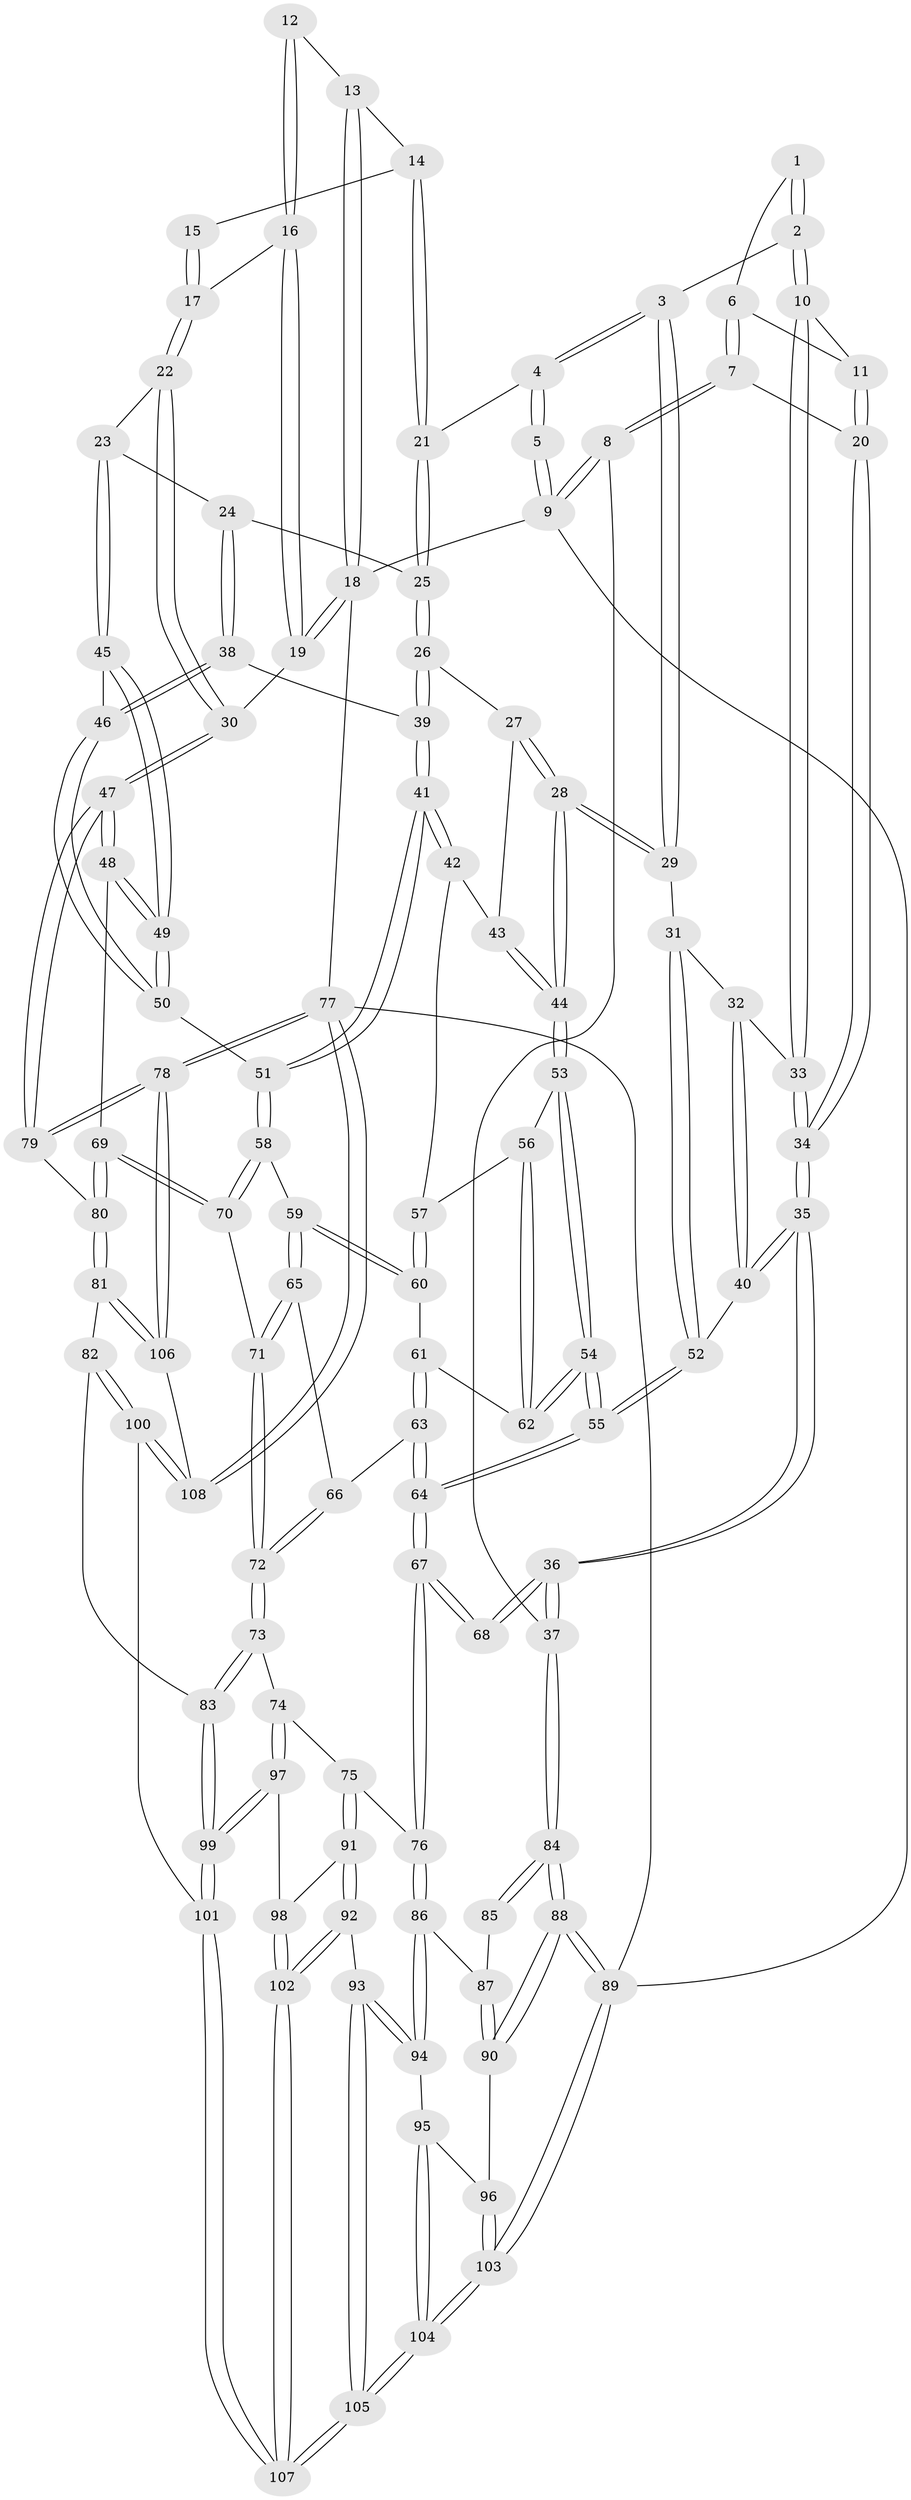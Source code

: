 // Generated by graph-tools (version 1.1) at 2025/51/03/09/25 03:51:06]
// undirected, 108 vertices, 267 edges
graph export_dot {
graph [start="1"]
  node [color=gray90,style=filled];
  1 [pos="+0.11248604074695652+0"];
  2 [pos="+0.20621643619199834+0.0606667531806277"];
  3 [pos="+0.4228871015741418+0.046438211990192504"];
  4 [pos="+0.5634525983400297+0"];
  5 [pos="+0.10173005955420669+0"];
  6 [pos="+0.0799342001866072+0"];
  7 [pos="+0.02826488804603002+0.11765467923119649"];
  8 [pos="+0+0.1739204835256054"];
  9 [pos="+0+0"];
  10 [pos="+0.20642263615457784+0.10785741199013571"];
  11 [pos="+0.10718719003624247+0.11616813601987723"];
  12 [pos="+0.9397909278887608+0.04819459983933935"];
  13 [pos="+1+0"];
  14 [pos="+0.6065044755192465+0"];
  15 [pos="+0.8572514205724565+0.04274836246508496"];
  16 [pos="+0.9377175313324521+0.06116443451990799"];
  17 [pos="+0.9007170397247335+0.11472442356867527"];
  18 [pos="+1+0"];
  19 [pos="+1+0.25902839866134314"];
  20 [pos="+0.06931851075316671+0.14511320625509458"];
  21 [pos="+0.5972679971157269+0"];
  22 [pos="+0.8826898164778869+0.15788251987388824"];
  23 [pos="+0.8459221042525019+0.1663878764116494"];
  24 [pos="+0.8005873033551029+0.13503996257219544"];
  25 [pos="+0.6383392898664393+0"];
  26 [pos="+0.6237174468844225+0.09502574339607943"];
  27 [pos="+0.5768727800564576+0.16586110033445992"];
  28 [pos="+0.387585527181263+0.20242548047864006"];
  29 [pos="+0.37055638676326697+0.18009439840222533"];
  30 [pos="+1+0.3152310366175524"];
  31 [pos="+0.3565514856018454+0.1819071248639471"];
  32 [pos="+0.25464254365256384+0.1585119271685189"];
  33 [pos="+0.2180561335260656+0.1360198114193573"];
  34 [pos="+0.09891020542163995+0.24940547245236164"];
  35 [pos="+0.07236825031241356+0.3490271642014665"];
  36 [pos="+0.03980073323760637+0.37445292749176906"];
  37 [pos="+0+0.4061131988882907"];
  38 [pos="+0.7172955307666382+0.22834178431016622"];
  39 [pos="+0.6708870908841441+0.2109762830873552"];
  40 [pos="+0.19178593727369592+0.33540932006103963"];
  41 [pos="+0.645450458588732+0.28986394418749345"];
  42 [pos="+0.5594841991654556+0.262095518828897"];
  43 [pos="+0.5693567365712786+0.18751033648451623"];
  44 [pos="+0.4135776713547582+0.2523548876652386"];
  45 [pos="+0.8203756856858067+0.2506507465538503"];
  46 [pos="+0.7642499493424784+0.2711740211714279"];
  47 [pos="+1+0.4160398750618336"];
  48 [pos="+0.9527021660709452+0.43589134097606613"];
  49 [pos="+0.9394657725420916+0.42214781202692836"];
  50 [pos="+0.7314239469229518+0.32453504302859176"];
  51 [pos="+0.6744853872132595+0.3616815636910021"];
  52 [pos="+0.2302265081932792+0.34081341206764015"];
  53 [pos="+0.41438048127533983+0.2545418276107762"];
  54 [pos="+0.3649735350410171+0.4182263017394494"];
  55 [pos="+0.3600263580850276+0.4251974365776901"];
  56 [pos="+0.48396737335712214+0.2804516011368597"];
  57 [pos="+0.5440257935159085+0.2750916315752336"];
  58 [pos="+0.6682152088491126+0.38047066766770543"];
  59 [pos="+0.647152037962774+0.3846723350670804"];
  60 [pos="+0.568034134320338+0.366886927761706"];
  61 [pos="+0.5308503349909157+0.3824311565355042"];
  62 [pos="+0.5064248284938576+0.37476170704945944"];
  63 [pos="+0.5258202824981643+0.5036614055647164"];
  64 [pos="+0.3635056432094692+0.47673172182355056"];
  65 [pos="+0.5466572018883273+0.501662605102299"];
  66 [pos="+0.5325789914113588+0.5079505035289961"];
  67 [pos="+0.2920477696750211+0.6093833464518134"];
  68 [pos="+0.21218803641677786+0.5793695817509531"];
  69 [pos="+0.809525154593788+0.5276448483377582"];
  70 [pos="+0.7533451016275622+0.5110507626689144"];
  71 [pos="+0.7412642234387118+0.5165971922073371"];
  72 [pos="+0.5654055201383767+0.6636881923347131"];
  73 [pos="+0.5444113462053697+0.7364817117453878"];
  74 [pos="+0.5064342194785206+0.741303567577406"];
  75 [pos="+0.34332952436707115+0.7016222295905926"];
  76 [pos="+0.3205412142354368+0.6886823404887039"];
  77 [pos="+1+1"];
  78 [pos="+1+1"];
  79 [pos="+1+0.6680879378697216"];
  80 [pos="+0.8188661797525469+0.7291631453492092"];
  81 [pos="+0.7701819698465321+0.8090999834824506"];
  82 [pos="+0.620789864698486+0.7857599696804382"];
  83 [pos="+0.6190068141260565+0.7850665023688213"];
  84 [pos="+0+0.601117084441429"];
  85 [pos="+0.17681712864904559+0.5959036423809613"];
  86 [pos="+0.23591894709655206+0.765057840621758"];
  87 [pos="+0.0344551786486523+0.7164217153833932"];
  88 [pos="+0+0.7133079057917581"];
  89 [pos="+0+1"];
  90 [pos="+0+0.7499648058355228"];
  91 [pos="+0.34674790874451833+0.9046026706383814"];
  92 [pos="+0.31243620704994735+0.9319088235800168"];
  93 [pos="+0.22025193100910506+0.9027181374028079"];
  94 [pos="+0.19121934826382592+0.851672417988449"];
  95 [pos="+0.09587846104447051+0.8789983008596416"];
  96 [pos="+0.028301776886742968+0.841360820589554"];
  97 [pos="+0.4427151787720401+0.9317411025762405"];
  98 [pos="+0.3789585464457849+0.9176078296385931"];
  99 [pos="+0.4836292883374367+1"];
  100 [pos="+0.5944175588874605+1"];
  101 [pos="+0.49444678260290736+1"];
  102 [pos="+0.3296095353755948+1"];
  103 [pos="+0+1"];
  104 [pos="+0.050820658354057274+1"];
  105 [pos="+0.17760984221657572+1"];
  106 [pos="+0.7802831332550906+0.8295135723820457"];
  107 [pos="+0.3323265709863647+1"];
  108 [pos="+0.6942343482292401+1"];
  1 -- 2;
  1 -- 2;
  1 -- 6;
  2 -- 3;
  2 -- 10;
  2 -- 10;
  3 -- 4;
  3 -- 4;
  3 -- 29;
  3 -- 29;
  4 -- 5;
  4 -- 5;
  4 -- 21;
  5 -- 9;
  5 -- 9;
  6 -- 7;
  6 -- 7;
  6 -- 11;
  7 -- 8;
  7 -- 8;
  7 -- 20;
  8 -- 9;
  8 -- 9;
  8 -- 37;
  9 -- 18;
  9 -- 89;
  10 -- 11;
  10 -- 33;
  10 -- 33;
  11 -- 20;
  11 -- 20;
  12 -- 13;
  12 -- 16;
  12 -- 16;
  13 -- 14;
  13 -- 18;
  13 -- 18;
  14 -- 15;
  14 -- 21;
  14 -- 21;
  15 -- 17;
  15 -- 17;
  16 -- 17;
  16 -- 19;
  16 -- 19;
  17 -- 22;
  17 -- 22;
  18 -- 19;
  18 -- 19;
  18 -- 77;
  19 -- 30;
  20 -- 34;
  20 -- 34;
  21 -- 25;
  21 -- 25;
  22 -- 23;
  22 -- 30;
  22 -- 30;
  23 -- 24;
  23 -- 45;
  23 -- 45;
  24 -- 25;
  24 -- 38;
  24 -- 38;
  25 -- 26;
  25 -- 26;
  26 -- 27;
  26 -- 39;
  26 -- 39;
  27 -- 28;
  27 -- 28;
  27 -- 43;
  28 -- 29;
  28 -- 29;
  28 -- 44;
  28 -- 44;
  29 -- 31;
  30 -- 47;
  30 -- 47;
  31 -- 32;
  31 -- 52;
  31 -- 52;
  32 -- 33;
  32 -- 40;
  32 -- 40;
  33 -- 34;
  33 -- 34;
  34 -- 35;
  34 -- 35;
  35 -- 36;
  35 -- 36;
  35 -- 40;
  35 -- 40;
  36 -- 37;
  36 -- 37;
  36 -- 68;
  36 -- 68;
  37 -- 84;
  37 -- 84;
  38 -- 39;
  38 -- 46;
  38 -- 46;
  39 -- 41;
  39 -- 41;
  40 -- 52;
  41 -- 42;
  41 -- 42;
  41 -- 51;
  41 -- 51;
  42 -- 43;
  42 -- 57;
  43 -- 44;
  43 -- 44;
  44 -- 53;
  44 -- 53;
  45 -- 46;
  45 -- 49;
  45 -- 49;
  46 -- 50;
  46 -- 50;
  47 -- 48;
  47 -- 48;
  47 -- 79;
  47 -- 79;
  48 -- 49;
  48 -- 49;
  48 -- 69;
  49 -- 50;
  49 -- 50;
  50 -- 51;
  51 -- 58;
  51 -- 58;
  52 -- 55;
  52 -- 55;
  53 -- 54;
  53 -- 54;
  53 -- 56;
  54 -- 55;
  54 -- 55;
  54 -- 62;
  54 -- 62;
  55 -- 64;
  55 -- 64;
  56 -- 57;
  56 -- 62;
  56 -- 62;
  57 -- 60;
  57 -- 60;
  58 -- 59;
  58 -- 70;
  58 -- 70;
  59 -- 60;
  59 -- 60;
  59 -- 65;
  59 -- 65;
  60 -- 61;
  61 -- 62;
  61 -- 63;
  61 -- 63;
  63 -- 64;
  63 -- 64;
  63 -- 66;
  64 -- 67;
  64 -- 67;
  65 -- 66;
  65 -- 71;
  65 -- 71;
  66 -- 72;
  66 -- 72;
  67 -- 68;
  67 -- 68;
  67 -- 76;
  67 -- 76;
  69 -- 70;
  69 -- 70;
  69 -- 80;
  69 -- 80;
  70 -- 71;
  71 -- 72;
  71 -- 72;
  72 -- 73;
  72 -- 73;
  73 -- 74;
  73 -- 83;
  73 -- 83;
  74 -- 75;
  74 -- 97;
  74 -- 97;
  75 -- 76;
  75 -- 91;
  75 -- 91;
  76 -- 86;
  76 -- 86;
  77 -- 78;
  77 -- 78;
  77 -- 108;
  77 -- 108;
  77 -- 89;
  78 -- 79;
  78 -- 79;
  78 -- 106;
  78 -- 106;
  79 -- 80;
  80 -- 81;
  80 -- 81;
  81 -- 82;
  81 -- 106;
  81 -- 106;
  82 -- 83;
  82 -- 100;
  82 -- 100;
  83 -- 99;
  83 -- 99;
  84 -- 85;
  84 -- 85;
  84 -- 88;
  84 -- 88;
  85 -- 87;
  86 -- 87;
  86 -- 94;
  86 -- 94;
  87 -- 90;
  87 -- 90;
  88 -- 89;
  88 -- 89;
  88 -- 90;
  88 -- 90;
  89 -- 103;
  89 -- 103;
  90 -- 96;
  91 -- 92;
  91 -- 92;
  91 -- 98;
  92 -- 93;
  92 -- 102;
  92 -- 102;
  93 -- 94;
  93 -- 94;
  93 -- 105;
  93 -- 105;
  94 -- 95;
  95 -- 96;
  95 -- 104;
  95 -- 104;
  96 -- 103;
  96 -- 103;
  97 -- 98;
  97 -- 99;
  97 -- 99;
  98 -- 102;
  98 -- 102;
  99 -- 101;
  99 -- 101;
  100 -- 101;
  100 -- 108;
  100 -- 108;
  101 -- 107;
  101 -- 107;
  102 -- 107;
  102 -- 107;
  103 -- 104;
  103 -- 104;
  104 -- 105;
  104 -- 105;
  105 -- 107;
  105 -- 107;
  106 -- 108;
}
